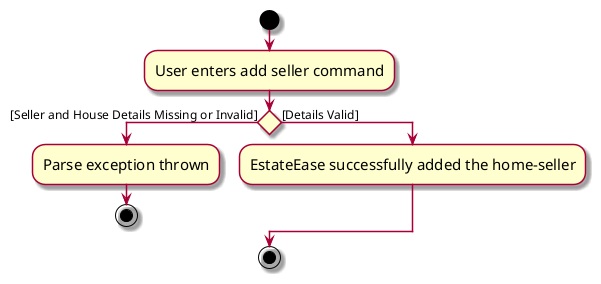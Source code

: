 @startuml
skin rose
skinparam ActivityFontSize 15
skinparam ArrowFontSize 12
start
:User enters add seller command;

if () then ([Seller and House Details Missing or Invalid])
    :Parse exception thrown;
    stop
else ([Details Valid])
    :EstateEase successfully added the home-seller;
endif

stop
@enduml
